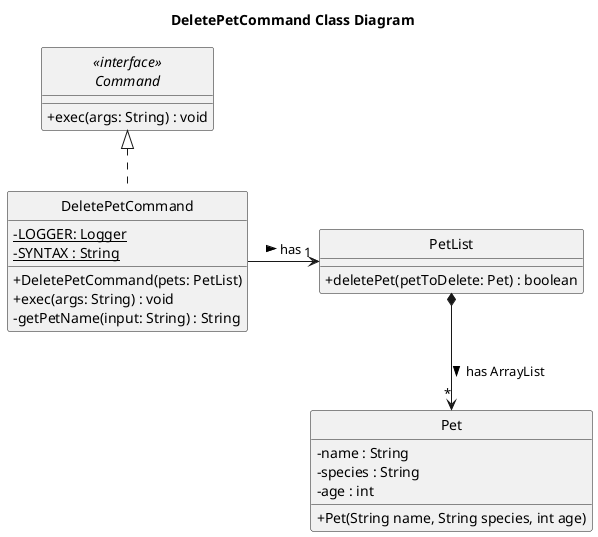 @startuml
skinparam classAttributeIconSize 0
hide circle

title DeletePetCommand Class Diagram

interface "<<interface>>\nCommand" as Command {
    + exec(args: String) : void
}

class DeletePetCommand {
    - {static} LOGGER: Logger
    - {static} SYNTAX : String
    + DeletePetCommand(pets: PetList)
    + exec(args: String) : void
    - getPetName(input: String) : String
}

class PetList {
    + deletePet(petToDelete: Pet) : boolean
}

class Pet {
    - name : String
        - species : String
        - age : int
        + Pet(String name, String species, int age)
}

Command <|.. DeletePetCommand

DeletePetCommand --> "1" PetList : has >

PetList *--> "*" Pet : has ArrayList >


DeletePetCommand -right[hidden]- PetList


@enduml